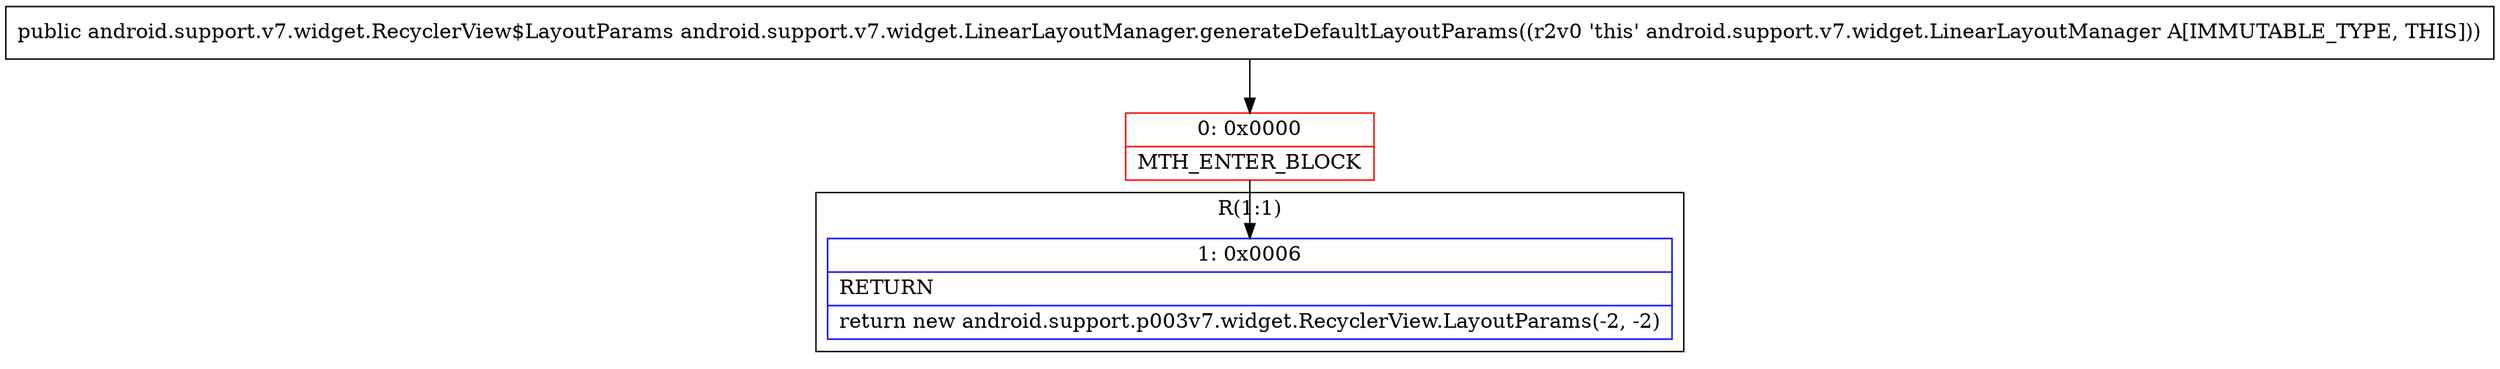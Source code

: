digraph "CFG forandroid.support.v7.widget.LinearLayoutManager.generateDefaultLayoutParams()Landroid\/support\/v7\/widget\/RecyclerView$LayoutParams;" {
subgraph cluster_Region_1294320917 {
label = "R(1:1)";
node [shape=record,color=blue];
Node_1 [shape=record,label="{1\:\ 0x0006|RETURN\l|return new android.support.p003v7.widget.RecyclerView.LayoutParams(\-2, \-2)\l}"];
}
Node_0 [shape=record,color=red,label="{0\:\ 0x0000|MTH_ENTER_BLOCK\l}"];
MethodNode[shape=record,label="{public android.support.v7.widget.RecyclerView$LayoutParams android.support.v7.widget.LinearLayoutManager.generateDefaultLayoutParams((r2v0 'this' android.support.v7.widget.LinearLayoutManager A[IMMUTABLE_TYPE, THIS])) }"];
MethodNode -> Node_0;
Node_0 -> Node_1;
}

